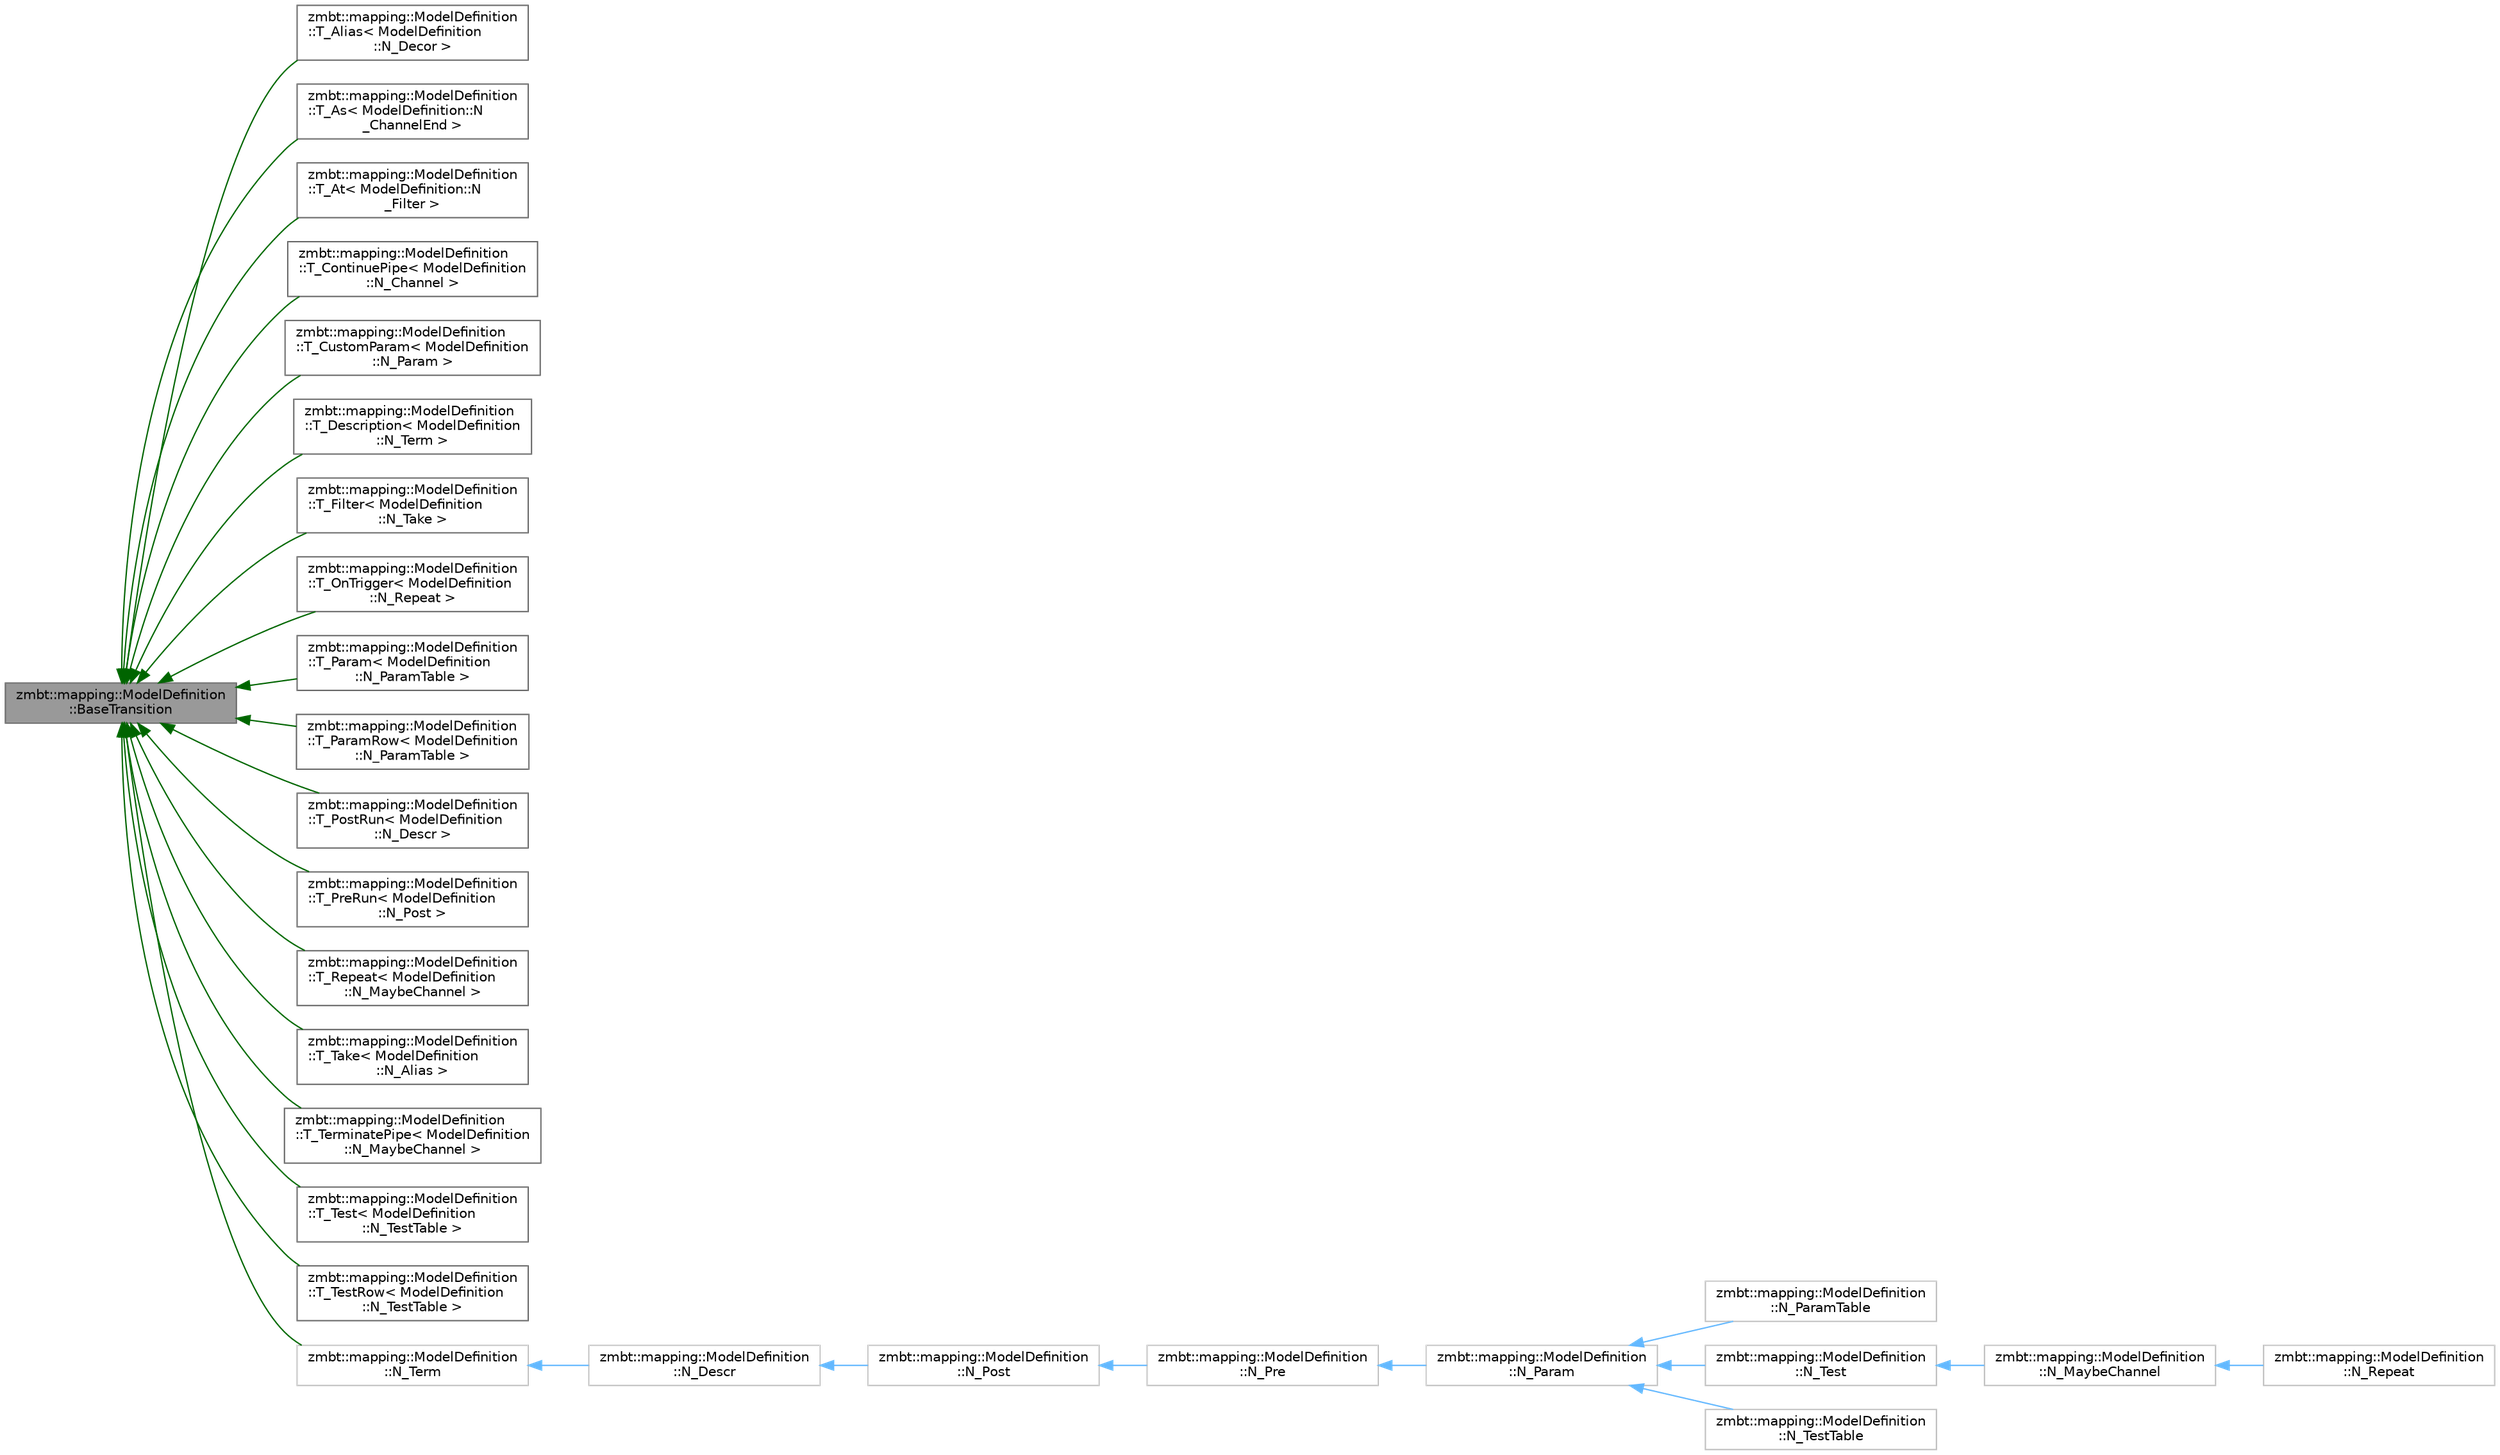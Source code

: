 digraph "zmbt::mapping::ModelDefinition::BaseTransition"
{
 // LATEX_PDF_SIZE
  bgcolor="transparent";
  edge [fontname=Helvetica,fontsize=10,labelfontname=Helvetica,labelfontsize=10];
  node [fontname=Helvetica,fontsize=10,shape=box,height=0.2,width=0.4];
  rankdir="LR";
  Node1 [id="Node000001",label="zmbt::mapping::ModelDefinition\l::BaseTransition",height=0.2,width=0.4,color="gray40", fillcolor="grey60", style="filled", fontcolor="black",tooltip=" "];
  Node1 -> Node2 [id="edge1_Node000001_Node000002",dir="back",color="darkgreen",style="solid",tooltip=" "];
  Node2 [id="Node000002",label="zmbt::mapping::ModelDefinition\l::T_Alias\< ModelDefinition\l::N_Decor \>",height=0.2,width=0.4,color="gray40", fillcolor="white", style="filled",tooltip=" "];
  Node1 -> Node3 [id="edge2_Node000001_Node000003",dir="back",color="darkgreen",style="solid",tooltip=" "];
  Node3 [id="Node000003",label="zmbt::mapping::ModelDefinition\l::T_As\< ModelDefinition::N\l_ChannelEnd \>",height=0.2,width=0.4,color="gray40", fillcolor="white", style="filled",tooltip=" "];
  Node1 -> Node4 [id="edge3_Node000001_Node000004",dir="back",color="darkgreen",style="solid",tooltip=" "];
  Node4 [id="Node000004",label="zmbt::mapping::ModelDefinition\l::T_At\< ModelDefinition::N\l_Filter \>",height=0.2,width=0.4,color="gray40", fillcolor="white", style="filled",tooltip=" "];
  Node1 -> Node5 [id="edge4_Node000001_Node000005",dir="back",color="darkgreen",style="solid",tooltip=" "];
  Node5 [id="Node000005",label="zmbt::mapping::ModelDefinition\l::T_ContinuePipe\< ModelDefinition\l::N_Channel \>",height=0.2,width=0.4,color="gray40", fillcolor="white", style="filled",tooltip=" "];
  Node1 -> Node6 [id="edge5_Node000001_Node000006",dir="back",color="darkgreen",style="solid",tooltip=" "];
  Node6 [id="Node000006",label="zmbt::mapping::ModelDefinition\l::T_CustomParam\< ModelDefinition\l::N_Param \>",height=0.2,width=0.4,color="gray40", fillcolor="white", style="filled",tooltip=" "];
  Node1 -> Node7 [id="edge6_Node000001_Node000007",dir="back",color="darkgreen",style="solid",tooltip=" "];
  Node7 [id="Node000007",label="zmbt::mapping::ModelDefinition\l::T_Description\< ModelDefinition\l::N_Term \>",height=0.2,width=0.4,color="gray40", fillcolor="white", style="filled",tooltip=" "];
  Node1 -> Node8 [id="edge7_Node000001_Node000008",dir="back",color="darkgreen",style="solid",tooltip=" "];
  Node8 [id="Node000008",label="zmbt::mapping::ModelDefinition\l::T_Filter\< ModelDefinition\l::N_Take \>",height=0.2,width=0.4,color="gray40", fillcolor="white", style="filled",tooltip=" "];
  Node1 -> Node9 [id="edge8_Node000001_Node000009",dir="back",color="darkgreen",style="solid",tooltip=" "];
  Node9 [id="Node000009",label="zmbt::mapping::ModelDefinition\l::T_OnTrigger\< ModelDefinition\l::N_Repeat \>",height=0.2,width=0.4,color="gray40", fillcolor="white", style="filled",tooltip=" "];
  Node1 -> Node10 [id="edge9_Node000001_Node000010",dir="back",color="darkgreen",style="solid",tooltip=" "];
  Node10 [id="Node000010",label="zmbt::mapping::ModelDefinition\l::T_Param\< ModelDefinition\l::N_ParamTable \>",height=0.2,width=0.4,color="gray40", fillcolor="white", style="filled",tooltip=" "];
  Node1 -> Node11 [id="edge10_Node000001_Node000011",dir="back",color="darkgreen",style="solid",tooltip=" "];
  Node11 [id="Node000011",label="zmbt::mapping::ModelDefinition\l::T_ParamRow\< ModelDefinition\l::N_ParamTable \>",height=0.2,width=0.4,color="gray40", fillcolor="white", style="filled",tooltip=" "];
  Node1 -> Node12 [id="edge11_Node000001_Node000012",dir="back",color="darkgreen",style="solid",tooltip=" "];
  Node12 [id="Node000012",label="zmbt::mapping::ModelDefinition\l::T_PostRun\< ModelDefinition\l::N_Descr \>",height=0.2,width=0.4,color="gray40", fillcolor="white", style="filled",tooltip=" "];
  Node1 -> Node13 [id="edge12_Node000001_Node000013",dir="back",color="darkgreen",style="solid",tooltip=" "];
  Node13 [id="Node000013",label="zmbt::mapping::ModelDefinition\l::T_PreRun\< ModelDefinition\l::N_Post \>",height=0.2,width=0.4,color="gray40", fillcolor="white", style="filled",tooltip=" "];
  Node1 -> Node14 [id="edge13_Node000001_Node000014",dir="back",color="darkgreen",style="solid",tooltip=" "];
  Node14 [id="Node000014",label="zmbt::mapping::ModelDefinition\l::T_Repeat\< ModelDefinition\l::N_MaybeChannel \>",height=0.2,width=0.4,color="gray40", fillcolor="white", style="filled",tooltip=" "];
  Node1 -> Node15 [id="edge14_Node000001_Node000015",dir="back",color="darkgreen",style="solid",tooltip=" "];
  Node15 [id="Node000015",label="zmbt::mapping::ModelDefinition\l::T_Take\< ModelDefinition\l::N_Alias \>",height=0.2,width=0.4,color="gray40", fillcolor="white", style="filled",tooltip=" "];
  Node1 -> Node16 [id="edge15_Node000001_Node000016",dir="back",color="darkgreen",style="solid",tooltip=" "];
  Node16 [id="Node000016",label="zmbt::mapping::ModelDefinition\l::T_TerminatePipe\< ModelDefinition\l::N_MaybeChannel \>",height=0.2,width=0.4,color="gray40", fillcolor="white", style="filled",tooltip=" "];
  Node1 -> Node17 [id="edge16_Node000001_Node000017",dir="back",color="darkgreen",style="solid",tooltip=" "];
  Node17 [id="Node000017",label="zmbt::mapping::ModelDefinition\l::T_Test\< ModelDefinition\l::N_TestTable \>",height=0.2,width=0.4,color="gray40", fillcolor="white", style="filled",tooltip=" "];
  Node1 -> Node18 [id="edge17_Node000001_Node000018",dir="back",color="darkgreen",style="solid",tooltip=" "];
  Node18 [id="Node000018",label="zmbt::mapping::ModelDefinition\l::T_TestRow\< ModelDefinition\l::N_TestTable \>",height=0.2,width=0.4,color="gray40", fillcolor="white", style="filled",tooltip=" "];
  Node1 -> Node19 [id="edge18_Node000001_Node000019",dir="back",color="darkgreen",style="solid",tooltip=" "];
  Node19 [id="Node000019",label="zmbt::mapping::ModelDefinition\l::N_Term",height=0.2,width=0.4,color="grey75", fillcolor="white", style="filled",URL="$classzmbt_1_1mapping_1_1ModelDefinition_1_1N__Term.html",tooltip=" "];
  Node19 -> Node20 [id="edge19_Node000019_Node000020",dir="back",color="steelblue1",style="solid",tooltip=" "];
  Node20 [id="Node000020",label="zmbt::mapping::ModelDefinition\l::N_Descr",height=0.2,width=0.4,color="grey75", fillcolor="white", style="filled",URL="$classzmbt_1_1mapping_1_1ModelDefinition_1_1N__Descr.html",tooltip=" "];
  Node20 -> Node21 [id="edge20_Node000020_Node000021",dir="back",color="steelblue1",style="solid",tooltip=" "];
  Node21 [id="Node000021",label="zmbt::mapping::ModelDefinition\l::N_Post",height=0.2,width=0.4,color="grey75", fillcolor="white", style="filled",URL="$classzmbt_1_1mapping_1_1ModelDefinition_1_1N__Post.html",tooltip=" "];
  Node21 -> Node22 [id="edge21_Node000021_Node000022",dir="back",color="steelblue1",style="solid",tooltip=" "];
  Node22 [id="Node000022",label="zmbt::mapping::ModelDefinition\l::N_Pre",height=0.2,width=0.4,color="grey75", fillcolor="white", style="filled",URL="$classzmbt_1_1mapping_1_1ModelDefinition_1_1N__Pre.html",tooltip=" "];
  Node22 -> Node23 [id="edge22_Node000022_Node000023",dir="back",color="steelblue1",style="solid",tooltip=" "];
  Node23 [id="Node000023",label="zmbt::mapping::ModelDefinition\l::N_Param",height=0.2,width=0.4,color="grey75", fillcolor="white", style="filled",URL="$classzmbt_1_1mapping_1_1ModelDefinition_1_1N__Param.html",tooltip=" "];
  Node23 -> Node24 [id="edge23_Node000023_Node000024",dir="back",color="steelblue1",style="solid",tooltip=" "];
  Node24 [id="Node000024",label="zmbt::mapping::ModelDefinition\l::N_ParamTable",height=0.2,width=0.4,color="grey75", fillcolor="white", style="filled",URL="$classzmbt_1_1mapping_1_1ModelDefinition_1_1N__ParamTable.html",tooltip=" "];
  Node23 -> Node25 [id="edge24_Node000023_Node000025",dir="back",color="steelblue1",style="solid",tooltip=" "];
  Node25 [id="Node000025",label="zmbt::mapping::ModelDefinition\l::N_Test",height=0.2,width=0.4,color="grey75", fillcolor="white", style="filled",URL="$classzmbt_1_1mapping_1_1ModelDefinition_1_1N__Test.html",tooltip=" "];
  Node25 -> Node26 [id="edge25_Node000025_Node000026",dir="back",color="steelblue1",style="solid",tooltip=" "];
  Node26 [id="Node000026",label="zmbt::mapping::ModelDefinition\l::N_MaybeChannel",height=0.2,width=0.4,color="grey75", fillcolor="white", style="filled",URL="$classzmbt_1_1mapping_1_1ModelDefinition_1_1N__MaybeChannel.html",tooltip=" "];
  Node26 -> Node27 [id="edge26_Node000026_Node000027",dir="back",color="steelblue1",style="solid",tooltip=" "];
  Node27 [id="Node000027",label="zmbt::mapping::ModelDefinition\l::N_Repeat",height=0.2,width=0.4,color="grey75", fillcolor="white", style="filled",URL="$classzmbt_1_1mapping_1_1ModelDefinition_1_1N__Repeat.html",tooltip=" "];
  Node23 -> Node28 [id="edge27_Node000023_Node000028",dir="back",color="steelblue1",style="solid",tooltip=" "];
  Node28 [id="Node000028",label="zmbt::mapping::ModelDefinition\l::N_TestTable",height=0.2,width=0.4,color="grey75", fillcolor="white", style="filled",URL="$classzmbt_1_1mapping_1_1ModelDefinition_1_1N__TestTable.html",tooltip=" "];
}

